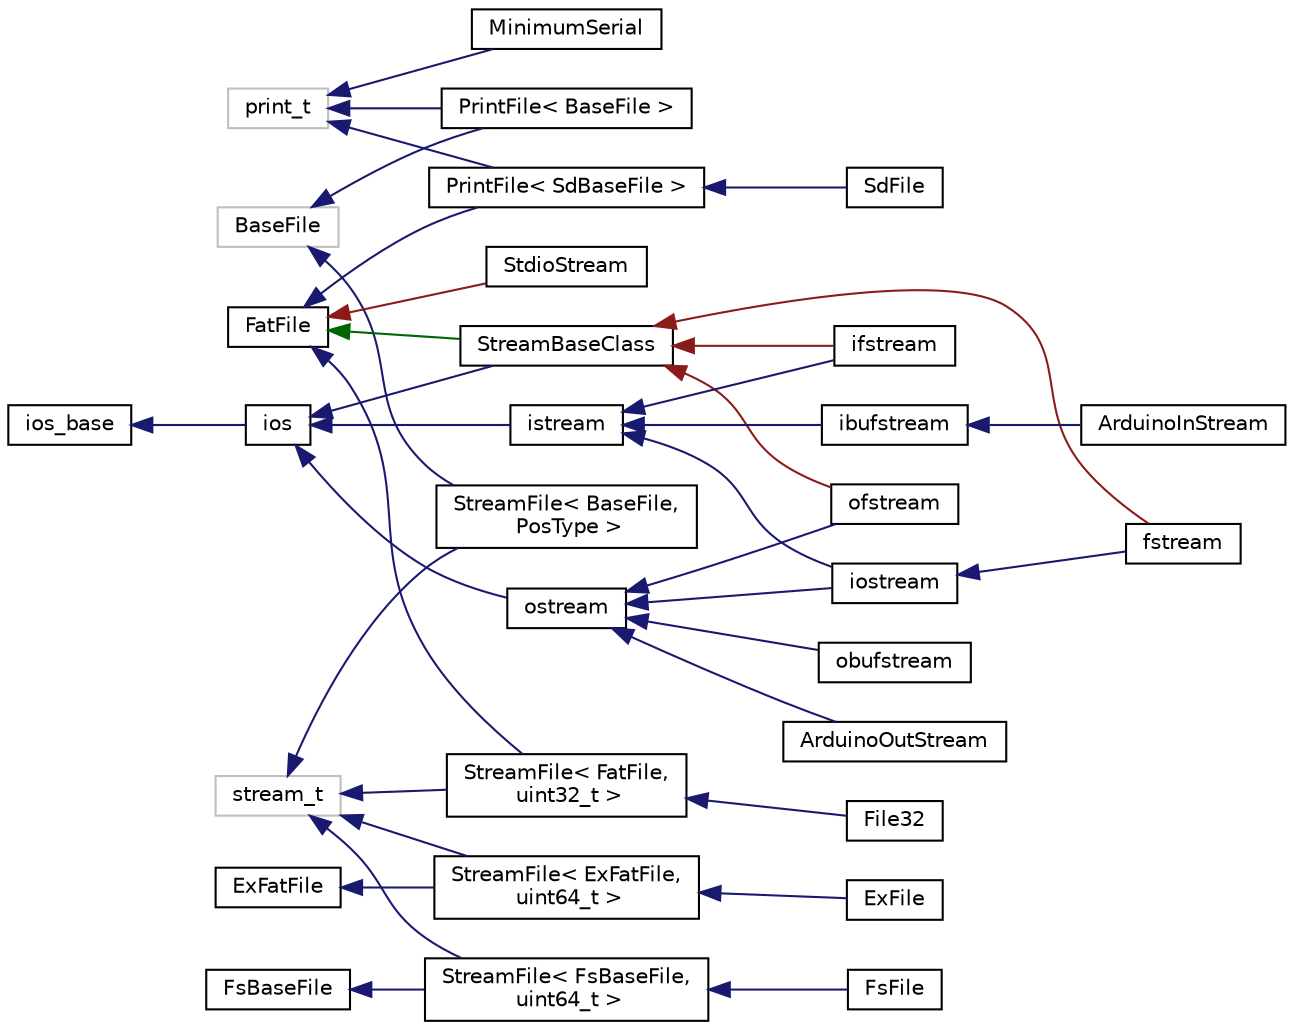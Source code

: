 digraph "Graphical Class Hierarchy"
{
 // LATEX_PDF_SIZE
  edge [fontname="Helvetica",fontsize="10",labelfontname="Helvetica",labelfontsize="10"];
  node [fontname="Helvetica",fontsize="10",shape=record];
  rankdir="LR";
  Node145 [label="BaseFile",height=0.2,width=0.4,color="grey75", fillcolor="white", style="filled",tooltip=" "];
  Node145 -> Node36 [dir="back",color="midnightblue",fontsize="10",style="solid",fontname="Helvetica"];
  Node36 [label="PrintFile\< BaseFile \>",height=0.2,width=0.4,color="black", fillcolor="white", style="filled",URL="$class_print_file.html",tooltip="PrintFile class."];
  Node145 -> Node0 [dir="back",color="midnightblue",fontsize="10",style="solid",fontname="Helvetica"];
  Node0 [label="StreamFile\< BaseFile,\l PosType \>",height=0.2,width=0.4,color="black", fillcolor="white", style="filled",URL="$class_stream_file.html",tooltip="StreamFile class."];
  Node109 [label="ExFatFile",height=0.2,width=0.4,color="black", fillcolor="white", style="filled",URL="$class_ex_fat_file.html",tooltip="Basic file class."];
  Node109 -> Node11 [dir="back",color="midnightblue",fontsize="10",style="solid",fontname="Helvetica"];
  Node11 [label="StreamFile\< ExFatFile,\l uint64_t \>",height=0.2,width=0.4,color="black", fillcolor="white", style="filled",URL="$class_stream_file.html",tooltip=" "];
  Node11 -> Node12 [dir="back",color="midnightblue",fontsize="10",style="solid",fontname="Helvetica"];
  Node12 [label="ExFile",height=0.2,width=0.4,color="black", fillcolor="white", style="filled",URL="$class_ex_file.html",tooltip="exFAT file with Arduino Stream."];
  Node99 [label="FatFile",height=0.2,width=0.4,color="black", fillcolor="white", style="filled",URL="$class_fat_file.html",tooltip="Basic file class."];
  Node99 -> Node37 [dir="back",color="midnightblue",fontsize="10",style="solid",fontname="Helvetica"];
  Node37 [label="PrintFile\< SdBaseFile \>",height=0.2,width=0.4,color="black", fillcolor="white", style="filled",URL="$class_print_file.html",tooltip=" "];
  Node37 -> Node38 [dir="back",color="midnightblue",fontsize="10",style="solid",fontname="Helvetica"];
  Node38 [label="SdFile",height=0.2,width=0.4,color="black", fillcolor="white", style="filled",URL="$class_sd_file.html",tooltip="FAT16/FAT32 file with Print."];
  Node99 -> Node100 [dir="back",color="firebrick4",fontsize="10",style="solid",fontname="Helvetica"];
  Node100 [label="StdioStream",height=0.2,width=0.4,color="black", fillcolor="white", style="filled",URL="$class_stdio_stream.html",tooltip="StdioStream implements a minimal stdio stream."];
  Node99 -> Node76 [dir="back",color="darkgreen",fontsize="10",style="solid",fontname="Helvetica"];
  Node76 [label="StreamBaseClass",height=0.2,width=0.4,color="black", fillcolor="white", style="filled",URL="$class_stream_base_class.html",tooltip="base type for FAT and exFAT streams"];
  Node76 -> Node71 [dir="back",color="firebrick4",fontsize="10",style="solid",fontname="Helvetica"];
  Node71 [label="fstream",height=0.2,width=0.4,color="black", fillcolor="white", style="filled",URL="$classfstream.html",tooltip="file input/output stream."];
  Node76 -> Node69 [dir="back",color="firebrick4",fontsize="10",style="solid",fontname="Helvetica"];
  Node69 [label="ifstream",height=0.2,width=0.4,color="black", fillcolor="white", style="filled",URL="$classifstream.html",tooltip="file input stream."];
  Node76 -> Node75 [dir="back",color="firebrick4",fontsize="10",style="solid",fontname="Helvetica"];
  Node75 [label="ofstream",height=0.2,width=0.4,color="black", fillcolor="white", style="filled",URL="$classofstream.html",tooltip="file output stream."];
  Node99 -> Node13 [dir="back",color="midnightblue",fontsize="10",style="solid",fontname="Helvetica"];
  Node13 [label="StreamFile\< FatFile,\l uint32_t \>",height=0.2,width=0.4,color="black", fillcolor="white", style="filled",URL="$class_stream_file.html",tooltip=" "];
  Node13 -> Node14 [dir="back",color="midnightblue",fontsize="10",style="solid",fontname="Helvetica"];
  Node14 [label="File32",height=0.2,width=0.4,color="black", fillcolor="white", style="filled",URL="$class_file32.html",tooltip="FAT16/FAT32 file with Arduino Stream."];
  Node89 [label="FsBaseFile",height=0.2,width=0.4,color="black", fillcolor="white", style="filled",URL="$class_fs_base_file.html",tooltip="FsBaseFile class."];
  Node89 -> Node15 [dir="back",color="midnightblue",fontsize="10",style="solid",fontname="Helvetica"];
  Node15 [label="StreamFile\< FsBaseFile,\l uint64_t \>",height=0.2,width=0.4,color="black", fillcolor="white", style="filled",URL="$class_stream_file.html",tooltip=" "];
  Node15 -> Node16 [dir="back",color="midnightblue",fontsize="10",style="solid",fontname="Helvetica"];
  Node16 [label="FsFile",height=0.2,width=0.4,color="black", fillcolor="white", style="filled",URL="$class_fs_file.html",tooltip="FsBaseFile file with Arduino Stream."];
  Node64 [label="ios_base",height=0.2,width=0.4,color="black", fillcolor="white", style="filled",URL="$classios__base.html",tooltip="Base class for all streams."];
  Node64 -> Node65 [dir="back",color="midnightblue",fontsize="10",style="solid",fontname="Helvetica"];
  Node65 [label="ios",height=0.2,width=0.4,color="black", fillcolor="white", style="filled",URL="$classios.html",tooltip="Error and state information for all streams."];
  Node65 -> Node66 [dir="back",color="midnightblue",fontsize="10",style="solid",fontname="Helvetica"];
  Node66 [label="istream",height=0.2,width=0.4,color="black", fillcolor="white", style="filled",URL="$classistream.html",tooltip="Input Stream."];
  Node66 -> Node67 [dir="back",color="midnightblue",fontsize="10",style="solid",fontname="Helvetica"];
  Node67 [label="ibufstream",height=0.2,width=0.4,color="black", fillcolor="white", style="filled",URL="$classibufstream.html",tooltip="parse a char string"];
  Node67 -> Node68 [dir="back",color="midnightblue",fontsize="10",style="solid",fontname="Helvetica"];
  Node68 [label="ArduinoInStream",height=0.2,width=0.4,color="black", fillcolor="white", style="filled",URL="$class_arduino_in_stream.html",tooltip="Input stream for Arduino Stream objects."];
  Node66 -> Node69 [dir="back",color="midnightblue",fontsize="10",style="solid",fontname="Helvetica"];
  Node66 -> Node70 [dir="back",color="midnightblue",fontsize="10",style="solid",fontname="Helvetica"];
  Node70 [label="iostream",height=0.2,width=0.4,color="black", fillcolor="white", style="filled",URL="$classiostream.html",tooltip="Input/Output stream."];
  Node70 -> Node71 [dir="back",color="midnightblue",fontsize="10",style="solid",fontname="Helvetica"];
  Node65 -> Node72 [dir="back",color="midnightblue",fontsize="10",style="solid",fontname="Helvetica"];
  Node72 [label="ostream",height=0.2,width=0.4,color="black", fillcolor="white", style="filled",URL="$classostream.html",tooltip="Output Stream."];
  Node72 -> Node73 [dir="back",color="midnightblue",fontsize="10",style="solid",fontname="Helvetica"];
  Node73 [label="ArduinoOutStream",height=0.2,width=0.4,color="black", fillcolor="white", style="filled",URL="$class_arduino_out_stream.html",tooltip="Output stream for Arduino Print objects."];
  Node72 -> Node70 [dir="back",color="midnightblue",fontsize="10",style="solid",fontname="Helvetica"];
  Node72 -> Node74 [dir="back",color="midnightblue",fontsize="10",style="solid",fontname="Helvetica"];
  Node74 [label="obufstream",height=0.2,width=0.4,color="black", fillcolor="white", style="filled",URL="$classobufstream.html",tooltip="format a char string"];
  Node72 -> Node75 [dir="back",color="midnightblue",fontsize="10",style="solid",fontname="Helvetica"];
  Node65 -> Node76 [dir="back",color="midnightblue",fontsize="10",style="solid",fontname="Helvetica"];
  Node34 [label="print_t",height=0.2,width=0.4,color="grey75", fillcolor="white", style="filled",tooltip=" "];
  Node34 -> Node35 [dir="back",color="midnightblue",fontsize="10",style="solid",fontname="Helvetica"];
  Node35 [label="MinimumSerial",height=0.2,width=0.4,color="black", fillcolor="white", style="filled",URL="$class_minimum_serial.html",tooltip="mini serial class for the SdFat library."];
  Node34 -> Node36 [dir="back",color="midnightblue",fontsize="10",style="solid",fontname="Helvetica"];
  Node34 -> Node37 [dir="back",color="midnightblue",fontsize="10",style="solid",fontname="Helvetica"];
  Node9 [label="stream_t",height=0.2,width=0.4,color="grey75", fillcolor="white", style="filled",tooltip=" "];
  Node9 -> Node0 [dir="back",color="midnightblue",fontsize="10",style="solid",fontname="Helvetica"];
  Node9 -> Node11 [dir="back",color="midnightblue",fontsize="10",style="solid",fontname="Helvetica"];
  Node9 -> Node13 [dir="back",color="midnightblue",fontsize="10",style="solid",fontname="Helvetica"];
  Node9 -> Node15 [dir="back",color="midnightblue",fontsize="10",style="solid",fontname="Helvetica"];
}
